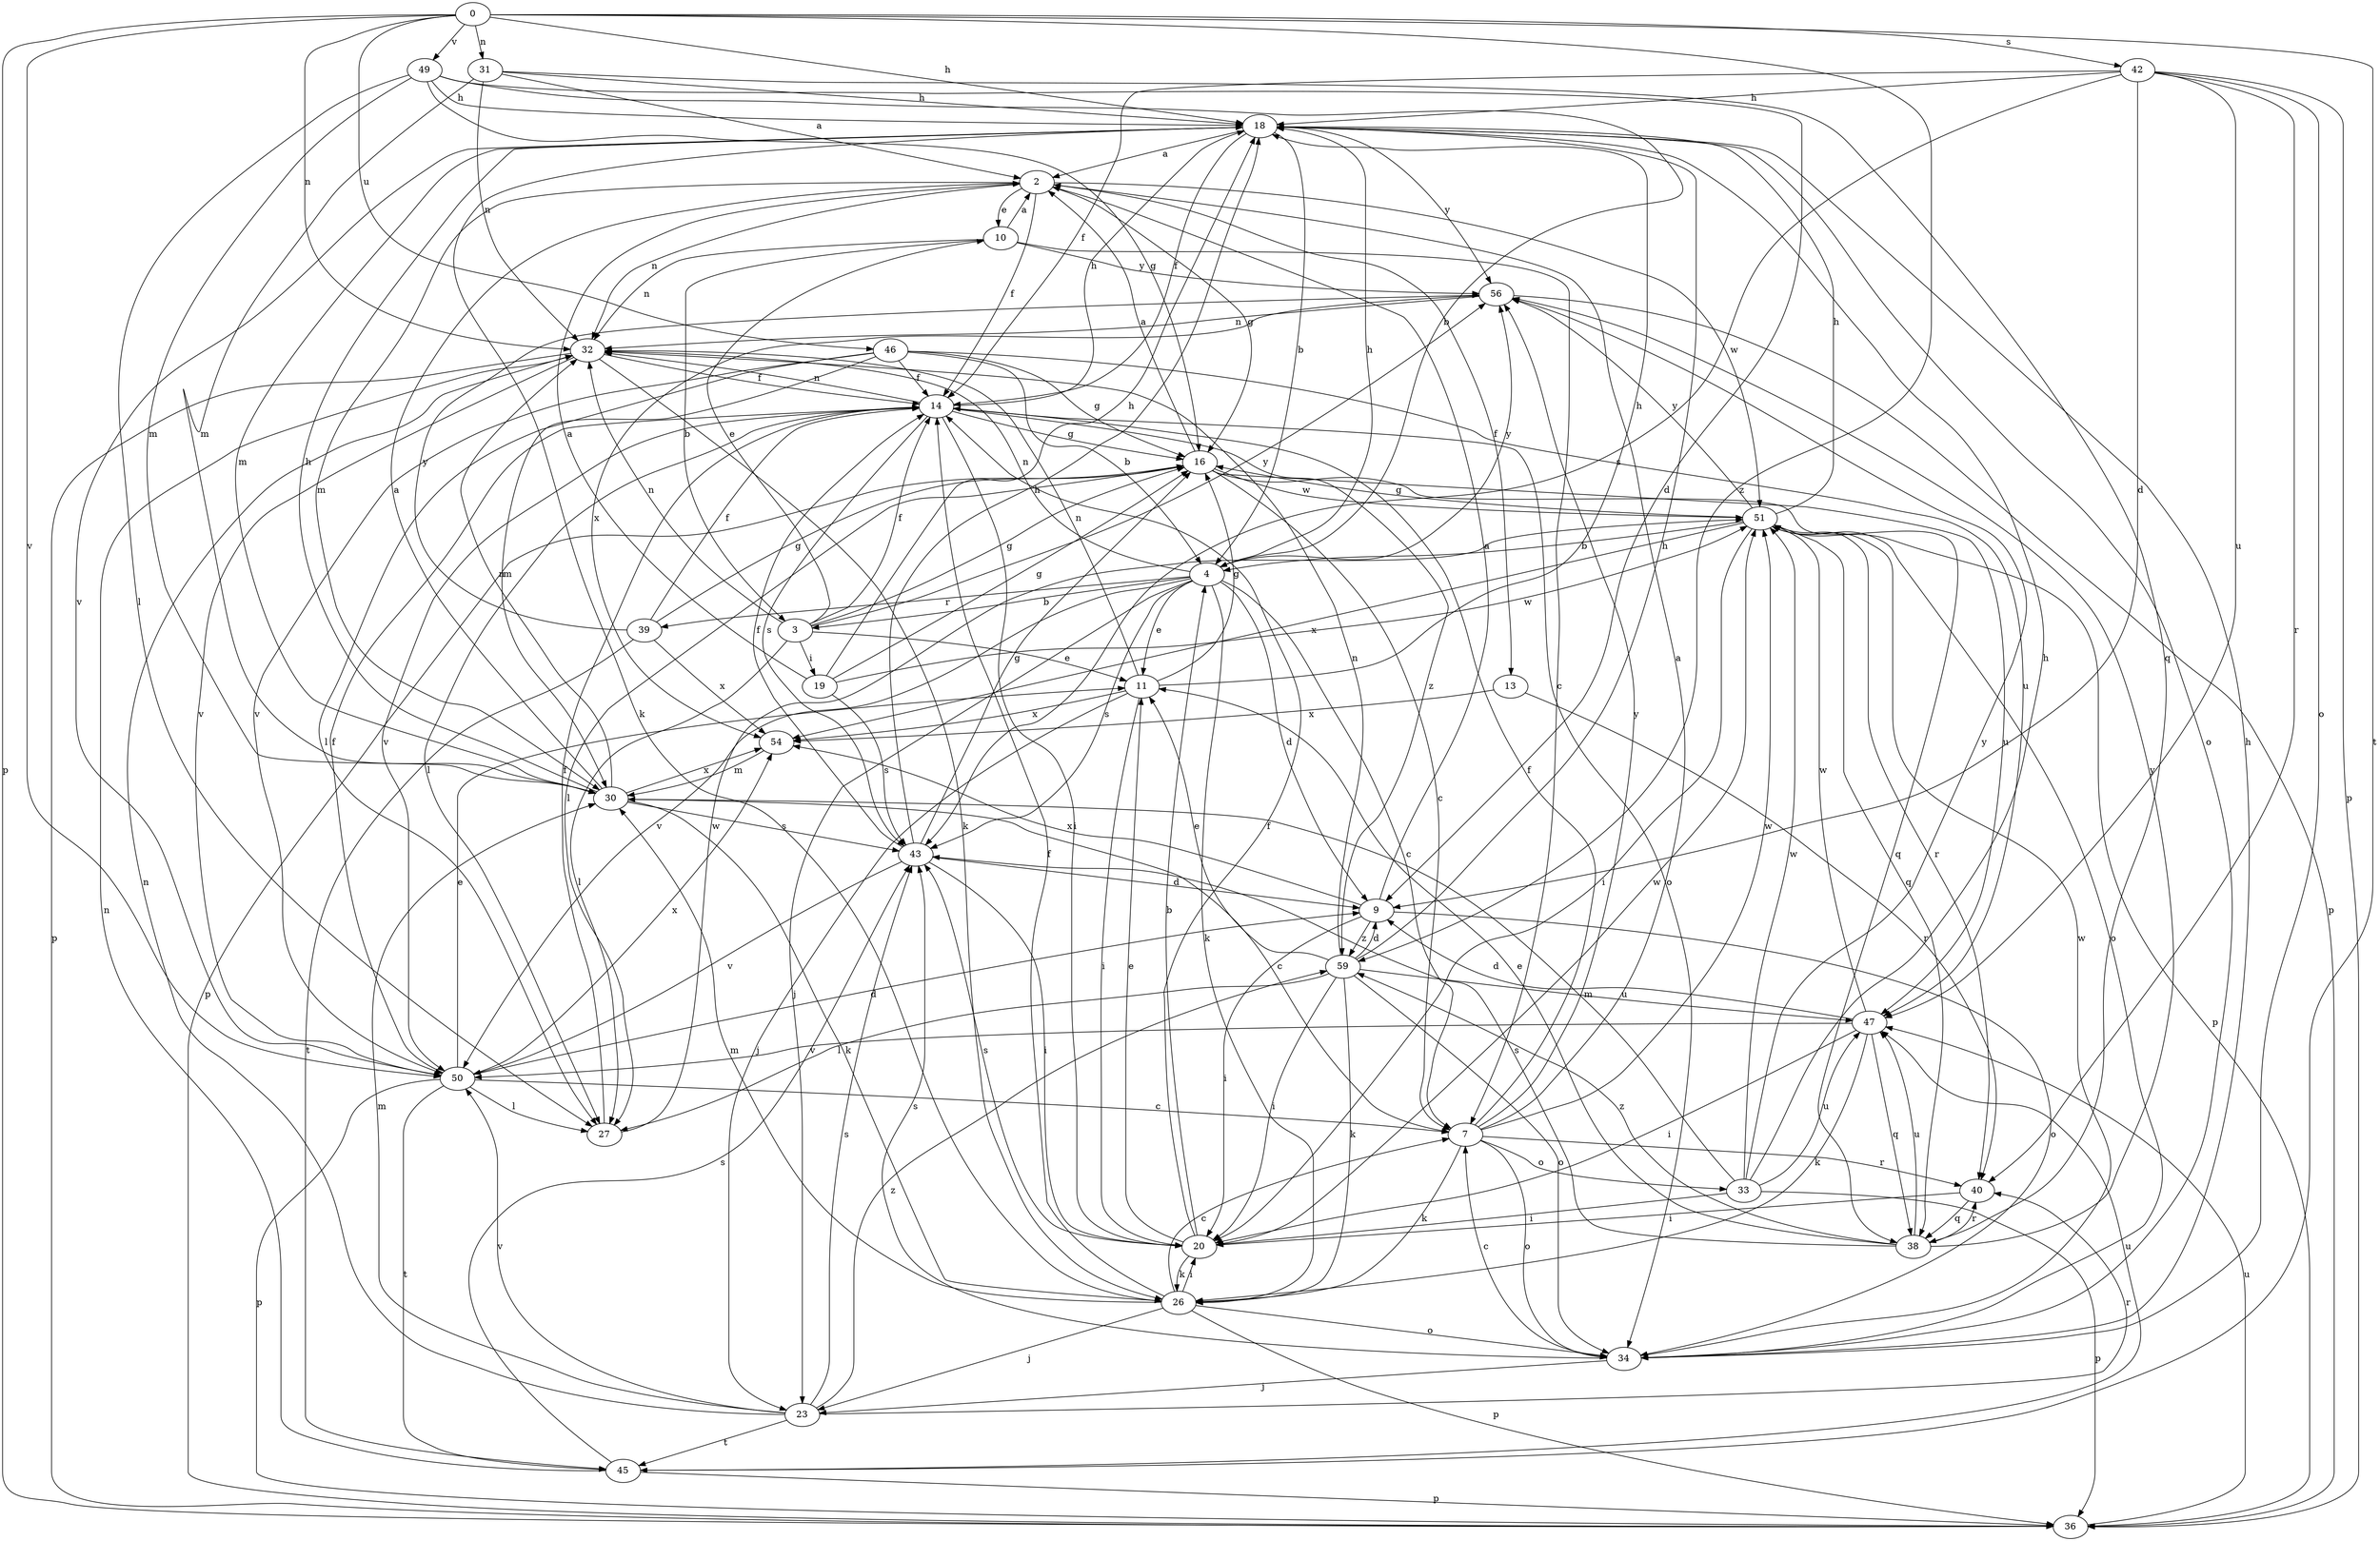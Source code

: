 strict digraph  {
0;
2;
3;
4;
7;
9;
10;
11;
13;
14;
16;
18;
19;
20;
23;
26;
27;
30;
31;
32;
33;
34;
36;
38;
39;
40;
42;
43;
45;
46;
47;
49;
50;
51;
54;
56;
59;
0 -> 18  [label=h];
0 -> 31  [label=n];
0 -> 32  [label=n];
0 -> 36  [label=p];
0 -> 42  [label=s];
0 -> 45  [label=t];
0 -> 46  [label=u];
0 -> 49  [label=v];
0 -> 50  [label=v];
0 -> 59  [label=z];
2 -> 10  [label=e];
2 -> 13  [label=f];
2 -> 14  [label=f];
2 -> 16  [label=g];
2 -> 30  [label=m];
2 -> 32  [label=n];
2 -> 51  [label=w];
3 -> 10  [label=e];
3 -> 11  [label=e];
3 -> 14  [label=f];
3 -> 16  [label=g];
3 -> 19  [label=i];
3 -> 27  [label=l];
3 -> 32  [label=n];
3 -> 56  [label=y];
4 -> 3  [label=b];
4 -> 7  [label=c];
4 -> 9  [label=d];
4 -> 11  [label=e];
4 -> 18  [label=h];
4 -> 23  [label=j];
4 -> 26  [label=k];
4 -> 32  [label=n];
4 -> 39  [label=r];
4 -> 43  [label=s];
4 -> 50  [label=v];
4 -> 56  [label=y];
7 -> 2  [label=a];
7 -> 14  [label=f];
7 -> 26  [label=k];
7 -> 33  [label=o];
7 -> 34  [label=o];
7 -> 40  [label=r];
7 -> 51  [label=w];
7 -> 56  [label=y];
9 -> 2  [label=a];
9 -> 20  [label=i];
9 -> 34  [label=o];
9 -> 54  [label=x];
9 -> 59  [label=z];
10 -> 2  [label=a];
10 -> 3  [label=b];
10 -> 7  [label=c];
10 -> 32  [label=n];
10 -> 56  [label=y];
11 -> 16  [label=g];
11 -> 18  [label=h];
11 -> 20  [label=i];
11 -> 23  [label=j];
11 -> 32  [label=n];
11 -> 54  [label=x];
13 -> 40  [label=r];
13 -> 54  [label=x];
14 -> 16  [label=g];
14 -> 18  [label=h];
14 -> 20  [label=i];
14 -> 27  [label=l];
14 -> 32  [label=n];
14 -> 34  [label=o];
14 -> 43  [label=s];
14 -> 50  [label=v];
14 -> 59  [label=z];
16 -> 2  [label=a];
16 -> 7  [label=c];
16 -> 27  [label=l];
16 -> 36  [label=p];
16 -> 38  [label=q];
16 -> 47  [label=u];
16 -> 51  [label=w];
18 -> 2  [label=a];
18 -> 4  [label=b];
18 -> 14  [label=f];
18 -> 26  [label=k];
18 -> 30  [label=m];
18 -> 34  [label=o];
18 -> 50  [label=v];
18 -> 56  [label=y];
19 -> 2  [label=a];
19 -> 16  [label=g];
19 -> 18  [label=h];
19 -> 43  [label=s];
19 -> 51  [label=w];
20 -> 4  [label=b];
20 -> 11  [label=e];
20 -> 14  [label=f];
20 -> 26  [label=k];
20 -> 43  [label=s];
20 -> 51  [label=w];
23 -> 30  [label=m];
23 -> 32  [label=n];
23 -> 40  [label=r];
23 -> 43  [label=s];
23 -> 45  [label=t];
23 -> 50  [label=v];
23 -> 59  [label=z];
26 -> 7  [label=c];
26 -> 14  [label=f];
26 -> 20  [label=i];
26 -> 23  [label=j];
26 -> 30  [label=m];
26 -> 34  [label=o];
26 -> 36  [label=p];
27 -> 14  [label=f];
27 -> 51  [label=w];
30 -> 2  [label=a];
30 -> 7  [label=c];
30 -> 18  [label=h];
30 -> 26  [label=k];
30 -> 32  [label=n];
30 -> 43  [label=s];
30 -> 54  [label=x];
31 -> 2  [label=a];
31 -> 18  [label=h];
31 -> 30  [label=m];
31 -> 32  [label=n];
31 -> 38  [label=q];
32 -> 14  [label=f];
32 -> 26  [label=k];
32 -> 36  [label=p];
32 -> 50  [label=v];
33 -> 18  [label=h];
33 -> 20  [label=i];
33 -> 30  [label=m];
33 -> 36  [label=p];
33 -> 47  [label=u];
33 -> 51  [label=w];
33 -> 56  [label=y];
34 -> 7  [label=c];
34 -> 18  [label=h];
34 -> 23  [label=j];
34 -> 43  [label=s];
34 -> 51  [label=w];
36 -> 47  [label=u];
38 -> 11  [label=e];
38 -> 40  [label=r];
38 -> 43  [label=s];
38 -> 47  [label=u];
38 -> 56  [label=y];
38 -> 59  [label=z];
39 -> 14  [label=f];
39 -> 16  [label=g];
39 -> 45  [label=t];
39 -> 54  [label=x];
39 -> 56  [label=y];
40 -> 20  [label=i];
40 -> 38  [label=q];
42 -> 9  [label=d];
42 -> 14  [label=f];
42 -> 18  [label=h];
42 -> 34  [label=o];
42 -> 36  [label=p];
42 -> 40  [label=r];
42 -> 43  [label=s];
42 -> 47  [label=u];
43 -> 9  [label=d];
43 -> 14  [label=f];
43 -> 16  [label=g];
43 -> 18  [label=h];
43 -> 20  [label=i];
43 -> 50  [label=v];
45 -> 32  [label=n];
45 -> 36  [label=p];
45 -> 43  [label=s];
45 -> 47  [label=u];
46 -> 4  [label=b];
46 -> 14  [label=f];
46 -> 16  [label=g];
46 -> 27  [label=l];
46 -> 30  [label=m];
46 -> 47  [label=u];
46 -> 50  [label=v];
47 -> 9  [label=d];
47 -> 20  [label=i];
47 -> 26  [label=k];
47 -> 38  [label=q];
47 -> 50  [label=v];
47 -> 51  [label=w];
49 -> 4  [label=b];
49 -> 9  [label=d];
49 -> 16  [label=g];
49 -> 18  [label=h];
49 -> 27  [label=l];
49 -> 30  [label=m];
50 -> 7  [label=c];
50 -> 9  [label=d];
50 -> 11  [label=e];
50 -> 14  [label=f];
50 -> 27  [label=l];
50 -> 36  [label=p];
50 -> 45  [label=t];
50 -> 54  [label=x];
51 -> 4  [label=b];
51 -> 16  [label=g];
51 -> 18  [label=h];
51 -> 20  [label=i];
51 -> 34  [label=o];
51 -> 36  [label=p];
51 -> 38  [label=q];
51 -> 40  [label=r];
51 -> 54  [label=x];
51 -> 56  [label=y];
54 -> 30  [label=m];
56 -> 32  [label=n];
56 -> 36  [label=p];
56 -> 54  [label=x];
59 -> 9  [label=d];
59 -> 11  [label=e];
59 -> 18  [label=h];
59 -> 20  [label=i];
59 -> 26  [label=k];
59 -> 27  [label=l];
59 -> 32  [label=n];
59 -> 34  [label=o];
59 -> 47  [label=u];
}

